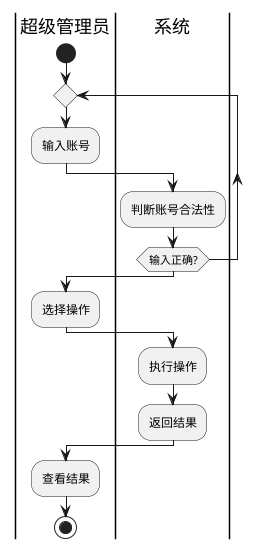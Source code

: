 @startuml
|超级管理员|
start
repeat
	:输入账号;
	|系统|
	:判断账号合法性;
repeat while (输入正确?)
|超级管理员|
:选择操作;
|系统|
:执行操作;
:返回结果;

|超级管理员|
:查看结果;

stop
@enduml